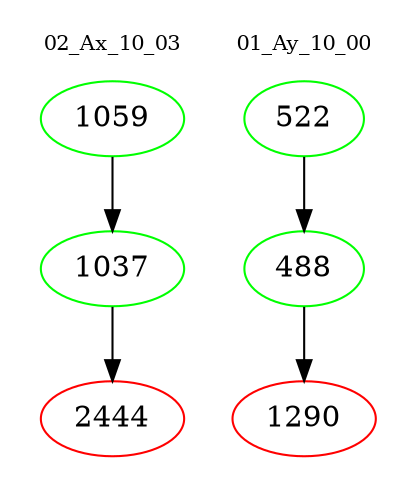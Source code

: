 digraph{
subgraph cluster_0 {
color = white
label = "02_Ax_10_03";
fontsize=10;
T0_1059 [label="1059", color="green"]
T0_1059 -> T0_1037 [color="black"]
T0_1037 [label="1037", color="green"]
T0_1037 -> T0_2444 [color="black"]
T0_2444 [label="2444", color="red"]
}
subgraph cluster_1 {
color = white
label = "01_Ay_10_00";
fontsize=10;
T1_522 [label="522", color="green"]
T1_522 -> T1_488 [color="black"]
T1_488 [label="488", color="green"]
T1_488 -> T1_1290 [color="black"]
T1_1290 [label="1290", color="red"]
}
}
